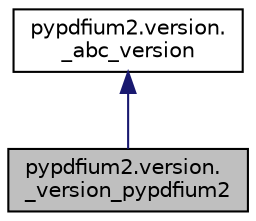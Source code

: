 digraph "pypdfium2.version._version_pypdfium2"
{
 // LATEX_PDF_SIZE
  edge [fontname="Helvetica",fontsize="10",labelfontname="Helvetica",labelfontsize="10"];
  node [fontname="Helvetica",fontsize="10",shape=record];
  Node1 [label="pypdfium2.version.\l_version_pypdfium2",height=0.2,width=0.4,color="black", fillcolor="grey75", style="filled", fontcolor="black",tooltip=" "];
  Node2 -> Node1 [dir="back",color="midnightblue",fontsize="10",style="solid",fontname="Helvetica"];
  Node2 [label="pypdfium2.version.\l_abc_version",height=0.2,width=0.4,color="black", fillcolor="white", style="filled",URL="$classpypdfium2_1_1version_1_1__abc__version.html",tooltip=" "];
}
